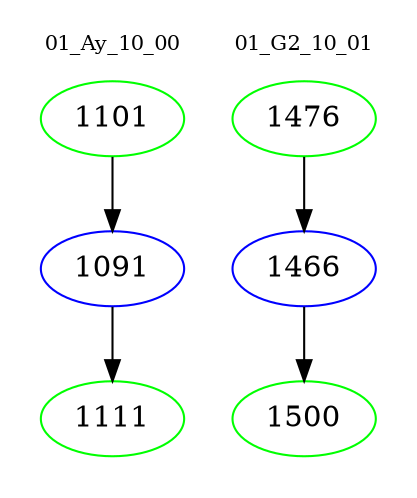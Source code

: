 digraph{
subgraph cluster_0 {
color = white
label = "01_Ay_10_00";
fontsize=10;
T0_1101 [label="1101", color="green"]
T0_1101 -> T0_1091 [color="black"]
T0_1091 [label="1091", color="blue"]
T0_1091 -> T0_1111 [color="black"]
T0_1111 [label="1111", color="green"]
}
subgraph cluster_1 {
color = white
label = "01_G2_10_01";
fontsize=10;
T1_1476 [label="1476", color="green"]
T1_1476 -> T1_1466 [color="black"]
T1_1466 [label="1466", color="blue"]
T1_1466 -> T1_1500 [color="black"]
T1_1500 [label="1500", color="green"]
}
}

